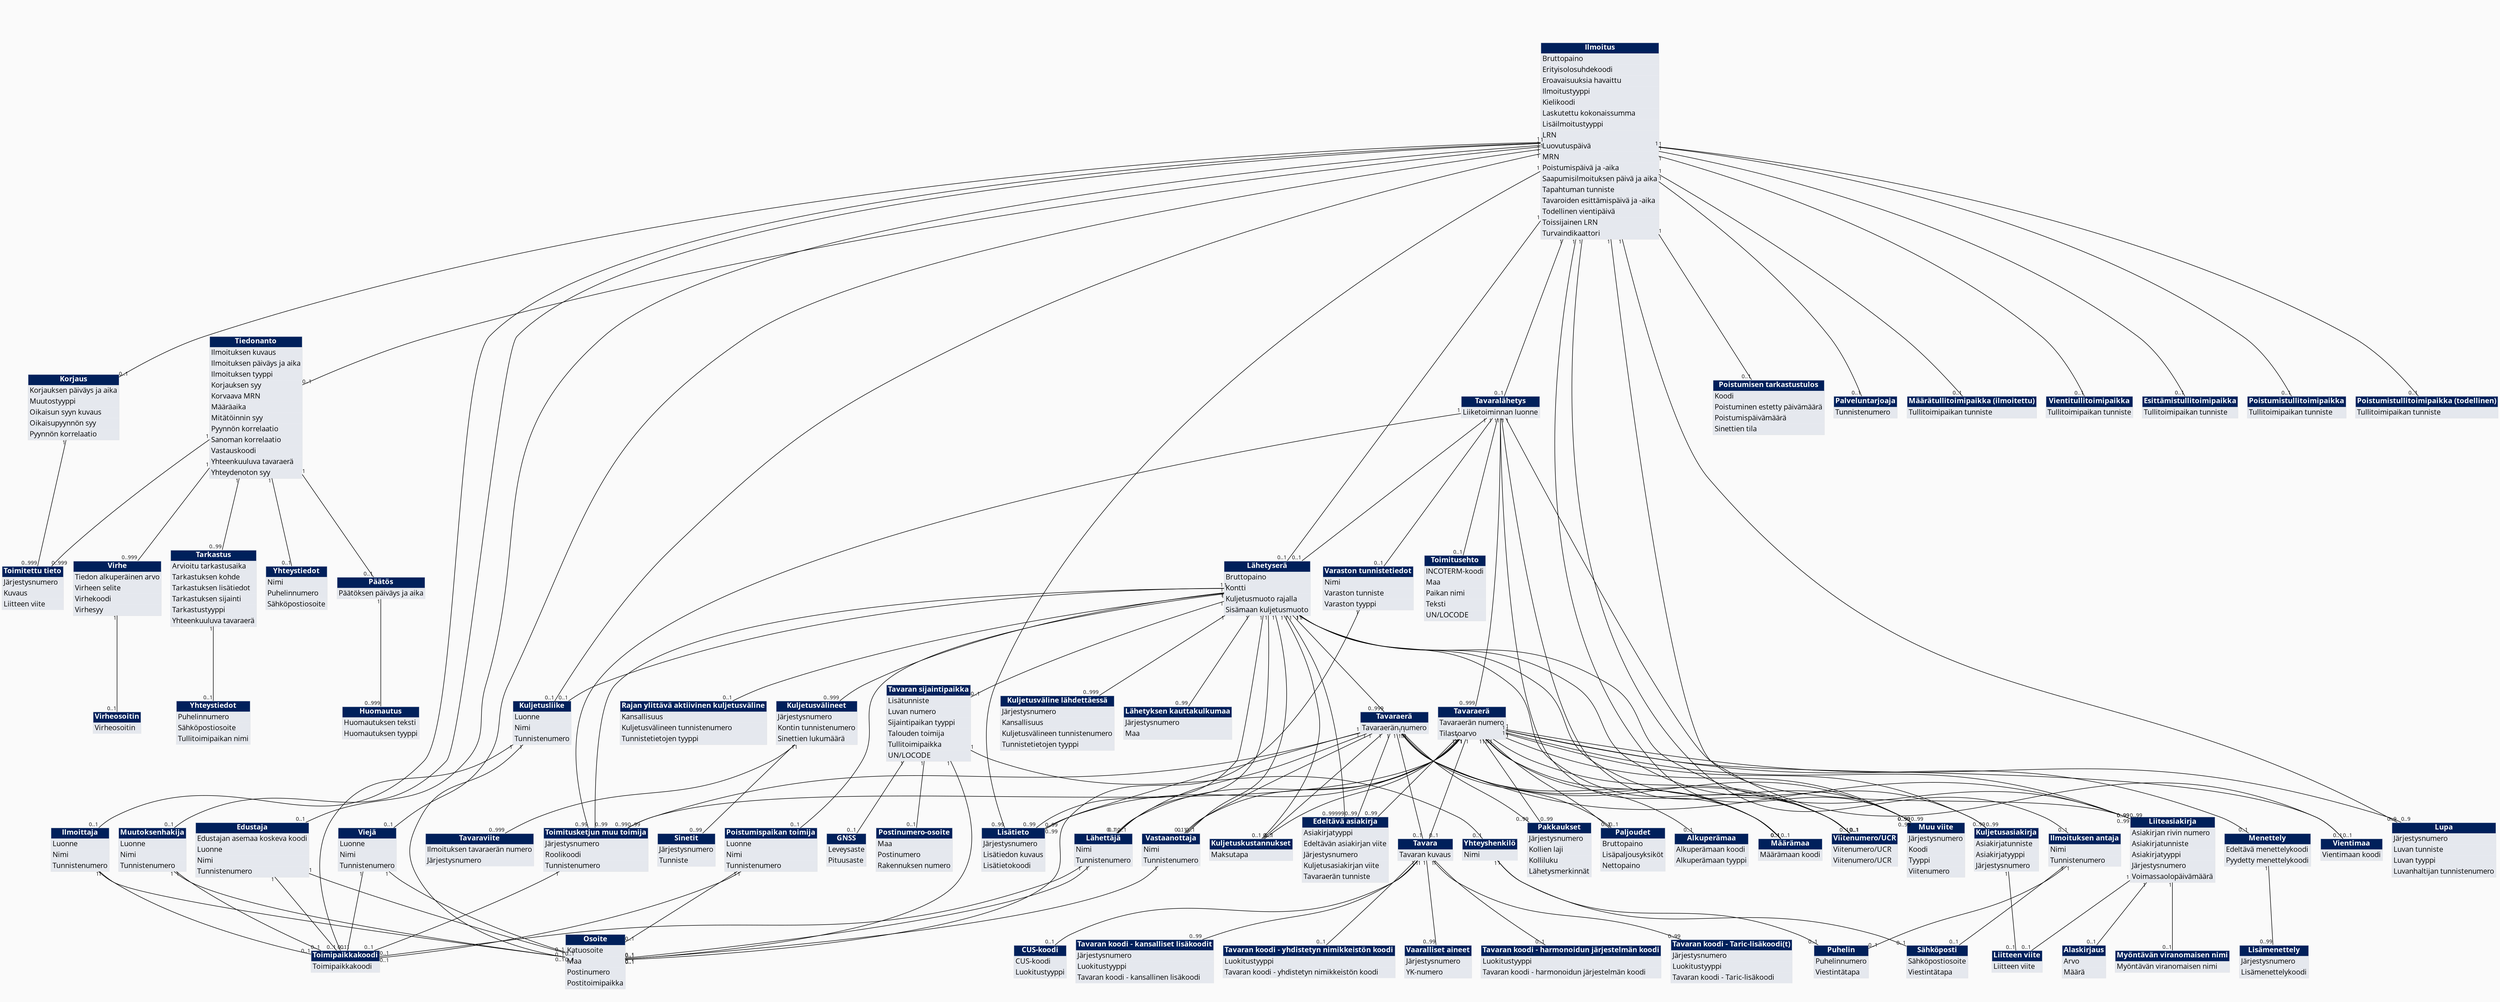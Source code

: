 Graph ClassDiagram {
bgcolor="#fafafa"
ratio="0.4"
node [shape=plain, fontname="Open Sans"]
edge [fontname="Open Sans" width="2"]
"FIg-001" -- "FIg-014" [headlabel="0..1" taillabel="1" fontsize=10]
"FIg-001" -- "FIg-026" [headlabel="0..1" taillabel="1" fontsize=10]
"FIg-001" -- "FIg-028" [headlabel="0..1" taillabel="1" fontsize=10]
"FIg-001" -- "FIg-031" [headlabel="0..1" taillabel="1" fontsize=10]
"FIg-001" -- "FIg-032" [headlabel="0..9" taillabel="1" fontsize=10]
"FIg-001" -- "FIg-033" [headlabel="0..1" taillabel="1" fontsize=10]
"FIg-001" -- "FIg-036" [headlabel="0..1" taillabel="1" fontsize=10]
"FIg-001" -- "FIg-038" [headlabel="0..1" taillabel="1" fontsize=10]
"FIg-001" -- "FIg-041" [headlabel="0..1" taillabel="1" fontsize=10]
"FIg-001" -- "FIg-048" [headlabel="0..1" taillabel="1" fontsize=10]
"FIg-001" -- "FIg-075" [headlabel="0..1" taillabel="1" fontsize=10]
"FIg-001" -- "FIg-079" [headlabel="0..1" taillabel="1" fontsize=10]
"FIg-001" -- "FIg-102" [headlabel="0..99" taillabel="1" fontsize=10]
"FIg-001" -- "FIg-106" [headlabel="0..1" taillabel="1" fontsize=10]
"FIg-001" -- "FIg-111" [headlabel="0..99" taillabel="1" fontsize=10]
"FIg-001" -- "FIg-115" [headlabel="0..1" taillabel="1" fontsize=10]
"FIg-001" -- "FIg-116" [headlabel="0..1" taillabel="1" fontsize=10]
"FIg-001" -- "FIg-119" [headlabel="0..1" taillabel="1" fontsize=10]
"FIg-001" -- "FIg-136" [headlabel="0..99" taillabel="1" fontsize=10]
"FIg-001" -- "FIg-138" [headlabel="0..1" taillabel="1" fontsize=10]
"FIg-001" -- "FIg-139" [headlabel="0..1" taillabel="1" fontsize=10]
"FIg-014" -- "FIg-012" [headlabel="0..999" taillabel="1" fontsize=10]
"FIg-015" -- "FIg-011" [headlabel="0..999" taillabel="1" fontsize=10]
"FIg-017" -- "FIg-023" [headlabel="0..1" taillabel="1" fontsize=10]
"FIg-019" -- "FIg-016" [headlabel="0..1" taillabel="1" fontsize=10]
"FIg-026" -- "FIg-029" [headlabel="0..1" taillabel="1" fontsize=10]
"FIg-026" -- "FIg-083" [headlabel="0..1" taillabel="1" fontsize=10]
"FIg-028" -- "FIg-009" [headlabel="0..1" taillabel="1" fontsize=10]
"FIg-028" -- "FIg-012" [headlabel="0..999" taillabel="1" fontsize=10]
"FIg-028" -- "FIg-015" [headlabel="0..1" taillabel="1" fontsize=10]
"FIg-028" -- "FIg-017" [headlabel="0..999" taillabel="1" fontsize=10]
"FIg-028" -- "FIg-019" [headlabel="0..99" taillabel="1" fontsize=10]
"FIg-031" -- "FIg-043" [headlabel="0..1" taillabel="1" fontsize=10]
"FIg-031" -- "FIg-105" [headlabel="0..1" taillabel="1" fontsize=10]
"FIg-033" -- "FIg-029" [headlabel="0..1" taillabel="1" fontsize=10]
"FIg-033" -- "FIg-083" [headlabel="0..1" taillabel="1" fontsize=10]
"FIg-036" -- "FIg-029" [headlabel="0..1" taillabel="1" fontsize=10]
"FIg-036" -- "FIg-083" [headlabel="0..1" taillabel="1" fontsize=10]
"FIg-038" -- "FIg-029" [headlabel="0..1" taillabel="1" fontsize=10]
"FIg-038" -- "FIg-083" [headlabel="0..1" taillabel="1" fontsize=10]
"FIg-044" -- "FIg-070" [headlabel="0..999" taillabel="1" fontsize=10]
"FIg-044" -- "FIg-112" [headlabel="0..99" taillabel="1" fontsize=10]
"FIg-045" -- "FIg-047" [headlabel="0..1" taillabel="1" fontsize=10]
"FIg-045" -- "FIg-051" [headlabel="0..99" taillabel="1" fontsize=10]
"FIg-045" -- "FIg-081" [headlabel="0..1" taillabel="1" fontsize=10]
"FIg-045" -- "FIg-086" [headlabel="0..99" taillabel="1" fontsize=10]
"FIg-045" -- "FIg-087" [headlabel="0..1" taillabel="1" fontsize=10]
"FIg-045" -- "FIg-088" [headlabel="0..99" taillabel="1" fontsize=10]
"FIg-048" -- "FIg-029" [headlabel="0..1" taillabel="1" fontsize=10]
"FIg-048" -- "FIg-083" [headlabel="0..1" taillabel="1" fontsize=10]
"FIg-055" -- "FIg-083" [headlabel="0..1" taillabel="1" fontsize=10]
"FIg-072" -- "FIg-043" [headlabel="0..1" taillabel="1" fontsize=10]
"FIg-072" -- "FIg-105" [headlabel="0..1" taillabel="1" fontsize=10]
"FIg-075" -- "FIg-044" [headlabel="0..999" taillabel="1" fontsize=10]
"FIg-075" -- "FIg-048" [headlabel="0..1" taillabel="1" fontsize=10]
"FIg-075" -- "FIg-049" [headlabel="0..999" taillabel="1" fontsize=10]
"FIg-075" -- "FIg-055" [headlabel="0..1" taillabel="1" fontsize=10]
"FIg-075" -- "FIg-068" [headlabel="0..99" taillabel="1" fontsize=10]
"FIg-075" -- "FIg-085" [headlabel="0..1" taillabel="1" fontsize=10]
"FIg-075" -- "FIg-090" [headlabel="0..999" taillabel="1" fontsize=10]
"FIg-075" -- "FIg-095" [headlabel="0..1" taillabel="1" fontsize=10]
"FIg-075" -- "FIg-102" [headlabel="0..99" taillabel="1" fontsize=10]
"FIg-075" -- "FIg-111" [headlabel="0..99" taillabel="1" fontsize=10]
"FIg-075" -- "FIg-122" [headlabel="0..99" taillabel="1" fontsize=10]
"FIg-075" -- "FIg-126" [headlabel="0..1" taillabel="1" fontsize=10]
"FIg-075" -- "FIg-127" [headlabel="0..1" taillabel="1" fontsize=10]
"FIg-075" -- "FIg-128" [headlabel="0..1" taillabel="1" fontsize=10]
"FIg-075" -- "FIg-129" [headlabel="0..1" taillabel="1" fontsize=10]
"FIg-075" -- "FIg-134" [headlabel="0..99" taillabel="1" fontsize=10]
"FIg-075" -- "FIg-135" [headlabel="0..99999" taillabel="1" fontsize=10]
"FIg-075" -- "FIg-136" [headlabel="0..99" taillabel="1" fontsize=10]
"FIg-078" -- "FIg-032" [headlabel="0..9" taillabel="1" fontsize=10]
"FIg-078" -- "FIg-045" [headlabel="0..1" taillabel="1" fontsize=10]
"FIg-078" -- "FIg-046" [headlabel="0..1" taillabel="1" fontsize=10]
"FIg-078" -- "FIg-052" [headlabel="0..99" taillabel="1" fontsize=10]
"FIg-078" -- "FIg-055" [headlabel="0..1" taillabel="1" fontsize=10]
"FIg-078" -- "FIg-089" [headlabel="0..1" taillabel="1" fontsize=10]
"FIg-078" -- "FIg-092" [headlabel="0..1" taillabel="1" fontsize=10]
"FIg-078" -- "FIg-095" [headlabel="0..1" taillabel="1" fontsize=10]
"FIg-078" -- "FIg-100" [headlabel="0..1" taillabel="1" fontsize=10]
"FIg-078" -- "FIg-102" [headlabel="0..99" taillabel="1" fontsize=10]
"FIg-078" -- "FIg-111" [headlabel="0..99" taillabel="1" fontsize=10]
"FIg-078" -- "FIg-113" [headlabel="0..1" taillabel="1" fontsize=10]
"FIg-078" -- "FIg-122" [headlabel="0..99" taillabel="1" fontsize=10]
"FIg-078" -- "FIg-126" [headlabel="0..1" taillabel="1" fontsize=10]
"FIg-078" -- "FIg-129" [headlabel="0..1" taillabel="1" fontsize=10]
"FIg-078" -- "FIg-134" [headlabel="0..99" taillabel="1" fontsize=10]
"FIg-078" -- "FIg-135" [headlabel="0..99" taillabel="1" fontsize=10]
"FIg-078" -- "FIg-136" [headlabel="0..99" taillabel="1" fontsize=10]
"FIg-090" -- "FIg-045" [headlabel="0..1" taillabel="1" fontsize=10]
"FIg-090" -- "FIg-052" [headlabel="0..99" taillabel="1" fontsize=10]
"FIg-090" -- "FIg-055" [headlabel="0..1" taillabel="1" fontsize=10]
"FIg-090" -- "FIg-089" [headlabel="0..1" taillabel="1" fontsize=10]
"FIg-090" -- "FIg-092" [headlabel="0..1" taillabel="1" fontsize=10]
"FIg-090" -- "FIg-095" [headlabel="0..1" taillabel="1" fontsize=10]
"FIg-090" -- "FIg-102" [headlabel="0..99" taillabel="1" fontsize=10]
"FIg-090" -- "FIg-111" [headlabel="0..99" taillabel="1" fontsize=10]
"FIg-090" -- "FIg-126" [headlabel="0..1" taillabel="1" fontsize=10]
"FIg-090" -- "FIg-129" [headlabel="0..1" taillabel="1" fontsize=10]
"FIg-090" -- "FIg-134" [headlabel="0..99" taillabel="1" fontsize=10]
"FIg-090" -- "FIg-135" [headlabel="0..99" taillabel="1" fontsize=10]
"FIg-090" -- "FIg-136" [headlabel="0..99" taillabel="1" fontsize=10]
"FIg-113" -- "FIg-097" [headlabel="0..99" taillabel="1" fontsize=10]
"FIg-119" -- "FIg-046" [headlabel="0..1" taillabel="1" fontsize=10]
"FIg-119" -- "FIg-075" [headlabel="0..1" taillabel="1" fontsize=10]
"FIg-119" -- "FIg-077" [headlabel="0..1" taillabel="1" fontsize=10]
"FIg-119" -- "FIg-078" [headlabel="0..999" taillabel="1" fontsize=10]
"FIg-119" -- "FIg-092" [headlabel="0..1" taillabel="1" fontsize=10]
"FIg-119" -- "FIg-126" [headlabel="0..1" taillabel="1" fontsize=10]
"FIg-119" -- "FIg-132" [headlabel="0..1" taillabel="1" fontsize=10]
"FIg-119" -- "FIg-134" [headlabel="0..99" taillabel="1" fontsize=10]
"FIg-122" -- "FIg-042" [headlabel="0..1" taillabel="1" fontsize=10]
"FIg-127" -- "FIg-069" [headlabel="0..1" taillabel="1" fontsize=10]
"FIg-127" -- "FIg-072" [headlabel="0..1" taillabel="1" fontsize=10]
"FIg-127" -- "FIg-083" [headlabel="0..1" taillabel="1" fontsize=10]
"FIg-127" -- "FIg-131" [headlabel="0..1" taillabel="1" fontsize=10]
"FIg-128" -- "FIg-029" [headlabel="0..1" taillabel="1" fontsize=10]
"FIg-128" -- "FIg-083" [headlabel="0..1" taillabel="1" fontsize=10]
"FIg-129" -- "FIg-029" [headlabel="0..1" taillabel="1" fontsize=10]
"FIg-129" -- "FIg-083" [headlabel="0..1" taillabel="1" fontsize=10]
"FIg-132" -- "FIg-083" [headlabel="0..1" taillabel="1" fontsize=10]
"FIg-134" -- "FIg-029" [headlabel="0..1" taillabel="1" fontsize=10]
"FIg-136" -- "FIg-042" [headlabel="0..1" taillabel="1" fontsize=10]
"FIg-136" -- "FIg-108" [headlabel="0..1" taillabel="1" fontsize=10]
"FIg-136" -- "FIg-137" [headlabel="0..1" taillabel="1" fontsize=10]
"FIg-001" [label=<<table border="0" cellspacing="0" cellborder="1" color="#E3E5E9"><tr><td bgcolor="#00205B"><font color="white"><b>Ilmoitus</b></font></td></tr><tr><td bgcolor="#e5e8ee" align="left" sides="LR">Bruttopaino</td></tr><tr><td bgcolor="#e5e8ee" align="left" sides="LR">Erityisolosuhdekoodi</td></tr><tr><td bgcolor="#e5e8ee" align="left" sides="LR">Eroavaisuuksia havaittu</td></tr><tr><td bgcolor="#e5e8ee" align="left" sides="LR">Ilmoitustyyppi</td></tr><tr><td bgcolor="#e5e8ee" align="left" sides="LR">Kielikoodi</td></tr><tr><td bgcolor="#e5e8ee" align="left" sides="LR">Laskutettu kokonaissumma</td></tr><tr><td bgcolor="#e5e8ee" align="left" sides="LR">Lisäilmoitustyyppi</td></tr><tr><td bgcolor="#e5e8ee" align="left" sides="LR">LRN</td></tr><tr><td bgcolor="#e5e8ee" align="left" sides="LR">Luovutuspäivä</td></tr><tr><td bgcolor="#e5e8ee" align="left" sides="LR">MRN</td></tr><tr><td bgcolor="#e5e8ee" align="left" sides="LR">Poistumispäivä ja -aika</td></tr><tr><td bgcolor="#e5e8ee" align="left" sides="LR">Saapumisilmoituksen päivä ja aika</td></tr><tr><td bgcolor="#e5e8ee" align="left" sides="LR">Tapahtuman tunniste</td></tr><tr><td bgcolor="#e5e8ee" align="left" sides="LR">Tavaroiden esittämispäivä ja -aika</td></tr><tr><td bgcolor="#e5e8ee" align="left" sides="LR">Todellinen vientipäivä</td></tr><tr><td bgcolor="#e5e8ee" align="left" sides="LR">Toissijainen LRN</td></tr><tr><td bgcolor="#e5e8ee" align="left" sides="LRB">Turvaindikaattori</td></tr></table>>]
"FIg-009" [label=<<table border="0" cellspacing="0" cellborder="1" color="#E3E5E9"><tr><td bgcolor="#00205B"><font color="white"><b>Yhteystiedot</b></font></td></tr><tr><td bgcolor="#e5e8ee" align="left" sides="LR">Nimi</td></tr><tr><td bgcolor="#e5e8ee" align="left" sides="LR">Puhelinnumero</td></tr><tr><td bgcolor="#e5e8ee" align="left" sides="LR">Sähköpostiosoite</td></tr></table>>]
"FIg-011" [label=<<table border="0" cellspacing="0" cellborder="1" color="#E3E5E9"><tr><td bgcolor="#00205B"><font color="white"><b>Huomautus</b></font></td></tr><tr><td bgcolor="#e5e8ee" align="left" sides="LR">Huomautuksen teksti</td></tr><tr><td bgcolor="#e5e8ee" align="left" sides="LR">Huomautuksen tyyppi</td></tr></table>>]
"FIg-012" [label=<<table border="0" cellspacing="0" cellborder="1" color="#E3E5E9"><tr><td bgcolor="#00205B"><font color="white"><b>Toimitettu tieto</b></font></td></tr><tr><td bgcolor="#e5e8ee" align="left" sides="LR">Järjestysnumero</td></tr><tr><td bgcolor="#e5e8ee" align="left" sides="LR">Kuvaus</td></tr><tr><td bgcolor="#e5e8ee" align="left" sides="LR">Liitteen viite</td></tr></table>>]
"FIg-014" [label=<<table border="0" cellspacing="0" cellborder="1" color="#E3E5E9"><tr><td bgcolor="#00205B"><font color="white"><b>Korjaus</b></font></td></tr><tr><td bgcolor="#e5e8ee" align="left" sides="LR">Korjauksen päiväys ja aika</td></tr><tr><td bgcolor="#e5e8ee" align="left" sides="LR">Muutostyyppi</td></tr><tr><td bgcolor="#e5e8ee" align="left" sides="LR">Oikaisun syyn kuvaus</td></tr><tr><td bgcolor="#e5e8ee" align="left" sides="LR">Oikaisupyynnön syy</td></tr><tr><td bgcolor="#e5e8ee" align="left" sides="LRB">Pyynnön korrelaatio</td></tr></table>>]
"FIg-015" [label=<<table border="0" cellspacing="0" cellborder="1" color="#E3E5E9"><tr><td bgcolor="#00205B"><font color="white"><b>Päätös</b></font></td></tr><tr><td bgcolor="#e5e8ee" align="left" sides="LR">Päätöksen päiväys ja aika</td></tr></table>>]
"FIg-016" [label=<<table border="0" cellspacing="0" cellborder="1" color="#E3E5E9"><tr><td bgcolor="#00205B"><font color="white"><b>Yhteystiedot</b></font></td></tr><tr><td bgcolor="#e5e8ee" align="left" sides="LR">Puhelinnumero</td></tr><tr><td bgcolor="#e5e8ee" align="left" sides="LR">Sähköpostiosoite</td></tr><tr><td bgcolor="#e5e8ee" align="left" sides="LR">Tullitoimipaikan nimi</td></tr></table>>]
"FIg-017" [label=<<table border="0" cellspacing="0" cellborder="1" color="#E3E5E9"><tr><td bgcolor="#00205B"><font color="white"><b>Virhe</b></font></td></tr><tr><td bgcolor="#e5e8ee" align="left" sides="LR">Tiedon alkuperäinen arvo</td></tr><tr><td bgcolor="#e5e8ee" align="left" sides="LR">Virheen selite</td></tr><tr><td bgcolor="#e5e8ee" align="left" sides="LR">Virhekoodi</td></tr><tr><td bgcolor="#e5e8ee" align="left" sides="LRB">Virhesyy</td></tr></table>>]
"FIg-019" [label=<<table border="0" cellspacing="0" cellborder="1" color="#E3E5E9"><tr><td bgcolor="#00205B"><font color="white"><b>Tarkastus</b></font></td></tr><tr><td bgcolor="#e5e8ee" align="left" sides="LR">Arvioitu tarkastusaika</td></tr><tr><td bgcolor="#e5e8ee" align="left" sides="LR">Tarkastuksen kohde</td></tr><tr><td bgcolor="#e5e8ee" align="left" sides="LR">Tarkastuksen lisätiedot</td></tr><tr><td bgcolor="#e5e8ee" align="left" sides="LR">Tarkastuksen sijainti</td></tr><tr><td bgcolor="#e5e8ee" align="left" sides="LR">Tarkastustyyppi</td></tr><tr><td bgcolor="#e5e8ee" align="left" sides="LRB">Yhteenkuuluva tavaraerä</td></tr></table>>]
"FIg-023" [label=<<table border="0" cellspacing="0" cellborder="1" color="#E3E5E9"><tr><td bgcolor="#00205B"><font color="white"><b>Virheosoitin</b></font></td></tr><tr><td bgcolor="#e5e8ee" align="left" sides="LR">Virheosoitin</td></tr></table>>]
"FIg-026" [label=<<table border="0" cellspacing="0" cellborder="1" color="#E3E5E9"><tr><td bgcolor="#00205B"><font color="white"><b>Edustaja</b></font></td></tr><tr><td bgcolor="#e5e8ee" align="left" sides="LR">Edustajan asemaa koskeva koodi</td></tr><tr><td bgcolor="#e5e8ee" align="left" sides="LR">Luonne</td></tr><tr><td bgcolor="#e5e8ee" align="left" sides="LR">Nimi</td></tr><tr><td bgcolor="#e5e8ee" align="left" sides="LRB">Tunnistenumero</td></tr></table>>]
"FIg-028" [label=<<table border="0" cellspacing="0" cellborder="1" color="#E3E5E9"><tr><td bgcolor="#00205B"><font color="white"><b>Tiedonanto</b></font></td></tr><tr><td bgcolor="#e5e8ee" align="left" sides="LR">Ilmoituksen kuvaus</td></tr><tr><td bgcolor="#e5e8ee" align="left" sides="LR">Ilmoituksen päiväys ja aika</td></tr><tr><td bgcolor="#e5e8ee" align="left" sides="LR">Ilmoituksen tyyppi</td></tr><tr><td bgcolor="#e5e8ee" align="left" sides="LR">Korjauksen syy</td></tr><tr><td bgcolor="#e5e8ee" align="left" sides="LR">Korvaava MRN</td></tr><tr><td bgcolor="#e5e8ee" align="left" sides="LR">Määräaika</td></tr><tr><td bgcolor="#e5e8ee" align="left" sides="LR">Mitätöinnin syy</td></tr><tr><td bgcolor="#e5e8ee" align="left" sides="LR">Pyynnön korrelaatio</td></tr><tr><td bgcolor="#e5e8ee" align="left" sides="LR">Sanoman korrelaatio</td></tr><tr><td bgcolor="#e5e8ee" align="left" sides="LR">Vastauskoodi</td></tr><tr><td bgcolor="#e5e8ee" align="left" sides="LR">Yhteenkuuluva tavaraerä</td></tr><tr><td bgcolor="#e5e8ee" align="left" sides="LRB">Yhteydenoton syy</td></tr></table>>]
"FIg-029" [label=<<table border="0" cellspacing="0" cellborder="1" color="#E3E5E9"><tr><td bgcolor="#00205B"><font color="white"><b>Toimipaikkakoodi</b></font></td></tr><tr><td bgcolor="#e5e8ee" align="left" sides="LRB">Toimipaikkakoodi</td></tr></table>>]
"FIg-031" [label=<<table border="0" cellspacing="0" cellborder="1" color="#E3E5E9"><tr><td bgcolor="#00205B"><font color="white"><b>Ilmoituksen antaja</b></font></td></tr><tr><td bgcolor="#e5e8ee" align="left" sides="LR">Nimi</td></tr><tr><td bgcolor="#e5e8ee" align="left" sides="LRB">Tunnistenumero</td></tr></table>>]
"FIg-032" [label=<<table border="0" cellspacing="0" cellborder="1" color="#E3E5E9"><tr><td bgcolor="#00205B"><font color="white"><b>Lupa</b></font></td></tr><tr><td bgcolor="#e5e8ee" align="left" sides="LR">Järjestysnumero</td></tr><tr><td bgcolor="#e5e8ee" align="left" sides="LR">Luvan tunniste</td></tr><tr><td bgcolor="#e5e8ee" align="left" sides="LR">Luvan tyyppi</td></tr><tr><td bgcolor="#e5e8ee" align="left" sides="LRB">Luvanhaltijan tunnistenumero</td></tr></table>>]
"FIg-033" [label=<<table border="0" cellspacing="0" cellborder="1" color="#E3E5E9"><tr><td bgcolor="#00205B"><font color="white"><b>Viejä</b></font></td></tr><tr><td bgcolor="#e5e8ee" align="left" sides="LR">Luonne</td></tr><tr><td bgcolor="#e5e8ee" align="left" sides="LR">Nimi</td></tr><tr><td bgcolor="#e5e8ee" align="left" sides="LR">Tunnistenumero</td></tr></table>>]
"FIg-036" [label=<<table border="0" cellspacing="0" cellborder="1" color="#E3E5E9"><tr><td bgcolor="#00205B"><font color="white"><b>Ilmoittaja</b></font></td></tr><tr><td bgcolor="#e5e8ee" align="left" sides="LR">Luonne</td></tr><tr><td bgcolor="#e5e8ee" align="left" sides="LR">Nimi</td></tr><tr><td bgcolor="#e5e8ee" align="left" sides="LRB">Tunnistenumero</td></tr></table>>]
"FIg-038" [label=<<table border="0" cellspacing="0" cellborder="1" color="#E3E5E9"><tr><td bgcolor="#00205B"><font color="white"><b>Muutoksenhakija</b></font></td></tr><tr><td bgcolor="#e5e8ee" align="left" sides="LR">Luonne</td></tr><tr><td bgcolor="#e5e8ee" align="left" sides="LR">Nimi</td></tr><tr><td bgcolor="#e5e8ee" align="left" sides="LRB">Tunnistenumero</td></tr></table>>]
"FIg-041" [label=<<table border="0" cellspacing="0" cellborder="1" color="#E3E5E9"><tr><td bgcolor="#00205B"><font color="white"><b>Poistumisen tarkastustulos</b></font></td></tr><tr><td bgcolor="#e5e8ee" align="left" sides="LR">Koodi</td></tr><tr><td bgcolor="#e5e8ee" align="left" sides="LR">Poistuminen estetty päivämäärä</td></tr><tr><td bgcolor="#e5e8ee" align="left" sides="LR">Poistumispäivämäärä</td></tr><tr><td bgcolor="#e5e8ee" align="left" sides="LRB">Sinettien tila</td></tr></table>>]
"FIg-042" [label=<<table border="0" cellspacing="0" cellborder="1" color="#E3E5E9"><tr><td bgcolor="#00205B"><font color="white"><b>Liitteen viite</b></font></td></tr><tr><td bgcolor="#e5e8ee" align="left" sides="LRB">Liitteen viite</td></tr></table>>]
"FIg-043" [label=<<table border="0" cellspacing="0" cellborder="1" color="#E3E5E9"><tr><td bgcolor="#00205B"><font color="white"><b>Puhelin</b></font></td></tr><tr><td bgcolor="#e5e8ee" align="left" sides="LR">Puhelinnumero</td></tr><tr><td bgcolor="#e5e8ee" align="left" sides="LRB">Viestintätapa</td></tr></table>>]
"FIg-044" [label=<<table border="0" cellspacing="0" cellborder="1" color="#E3E5E9"><tr><td bgcolor="#00205B"><font color="white"><b>Kuljetusvälineet</b></font></td></tr><tr><td bgcolor="#e5e8ee" align="left" sides="LR">Järjestysnumero</td></tr><tr><td bgcolor="#e5e8ee" align="left" sides="LR">Kontin tunnistenumero</td></tr><tr><td bgcolor="#e5e8ee" align="left" sides="LRB">Sinettien lukumäärä</td></tr></table>>]
"FIg-045" [label=<<table border="0" cellspacing="0" cellborder="1" color="#E3E5E9"><tr><td bgcolor="#00205B"><font color="white"><b>Tavara</b></font></td></tr><tr><td bgcolor="#e5e8ee" align="left" sides="LRB">Tavaran kuvaus</td></tr></table>>]
"FIg-046" [label=<<table border="0" cellspacing="0" cellborder="1" color="#E3E5E9"><tr><td bgcolor="#00205B"><font color="white"><b>Vientimaa</b></font></td></tr><tr><td bgcolor="#e5e8ee" align="left" sides="LRB">Vientimaan koodi</td></tr></table>>]
"FIg-047" [label=<<table border="0" cellspacing="0" cellborder="1" color="#E3E5E9"><tr><td bgcolor="#00205B"><font color="white"><b>Tavaran koodi - yhdistetyn nimikkeistön koodi</b></font></td></tr><tr><td bgcolor="#e5e8ee" align="left" sides="LR">Luokitustyyppi</td></tr><tr><td bgcolor="#e5e8ee" align="left" sides="LR">Tavaran koodi - yhdistetyn nimikkeistön koodi</td></tr></table>>]
"FIg-048" [label=<<table border="0" cellspacing="0" cellborder="1" color="#E3E5E9"><tr><td bgcolor="#00205B"><font color="white"><b>Kuljetusliike</b></font></td></tr><tr><td bgcolor="#e5e8ee" align="left" sides="LR">Luonne</td></tr><tr><td bgcolor="#e5e8ee" align="left" sides="LR">Nimi</td></tr><tr><td bgcolor="#e5e8ee" align="left" sides="LRB">Tunnistenumero</td></tr></table>>]
"FIg-049" [label=<<table border="0" cellspacing="0" cellborder="1" color="#E3E5E9"><tr><td bgcolor="#00205B"><font color="white"><b>Kuljetusväline lähdettäessä</b></font></td></tr><tr><td bgcolor="#e5e8ee" align="left" sides="LR">Järjestysnumero</td></tr><tr><td bgcolor="#e5e8ee" align="left" sides="LR">Kansallisuus</td></tr><tr><td bgcolor="#e5e8ee" align="left" sides="LR">Kuljetusvälineen tunnistenumero</td></tr><tr><td bgcolor="#e5e8ee" align="left" sides="LRB">Tunnistetietojen tyyppi</td></tr></table>>]
"FIg-051" [label=<<table border="0" cellspacing="0" cellborder="1" color="#E3E5E9"><tr><td bgcolor="#00205B"><font color="white"><b>Vaaralliset aineet</b></font></td></tr><tr><td bgcolor="#e5e8ee" align="left" sides="LR">Järjestysnumero</td></tr><tr><td bgcolor="#e5e8ee" align="left" sides="LRB">YK-numero</td></tr></table>>]
"FIg-052" [label=<<table border="0" cellspacing="0" cellborder="1" color="#E3E5E9"><tr><td bgcolor="#00205B"><font color="white"><b>Pakkaukset</b></font></td></tr><tr><td bgcolor="#e5e8ee" align="left" sides="LR">Järjestysnumero</td></tr><tr><td bgcolor="#e5e8ee" align="left" sides="LR">Kollien laji</td></tr><tr><td bgcolor="#e5e8ee" align="left" sides="LR">Kolliluku</td></tr><tr><td bgcolor="#e5e8ee" align="left" sides="LR">Lähetysmerkinnät</td></tr></table>>]
"FIg-055" [label=<<table border="0" cellspacing="0" cellborder="1" color="#E3E5E9"><tr><td bgcolor="#00205B"><font color="white"><b>Vastaanottaja</b></font></td></tr><tr><td bgcolor="#e5e8ee" align="left" sides="LR">Nimi</td></tr><tr><td bgcolor="#e5e8ee" align="left" sides="LR">Tunnistenumero</td></tr></table>>]
"FIg-068" [label=<<table border="0" cellspacing="0" cellborder="1" color="#E3E5E9"><tr><td bgcolor="#00205B"><font color="white"><b>Lähetyksen kauttakulkumaa</b></font></td></tr><tr><td bgcolor="#e5e8ee" align="left" sides="LR">Järjestysnumero</td></tr><tr><td bgcolor="#e5e8ee" align="left" sides="LRB">Maa</td></tr></table>>]
"FIg-069" [label=<<table border="0" cellspacing="0" cellborder="1" color="#E3E5E9"><tr><td bgcolor="#00205B"><font color="white"><b>GNSS</b></font></td></tr><tr><td bgcolor="#e5e8ee" align="left" sides="LR">Leveysaste</td></tr><tr><td bgcolor="#e5e8ee" align="left" sides="LRB">Pituusaste</td></tr></table>>]
"FIg-070" [label=<<table border="0" cellspacing="0" cellborder="1" color="#E3E5E9"><tr><td bgcolor="#00205B"><font color="white"><b>Tavaraviite</b></font></td></tr><tr><td bgcolor="#e5e8ee" align="left" sides="LR">Ilmoituksen tavaraerän numero</td></tr><tr><td bgcolor="#e5e8ee" align="left" sides="LR">Järjestysnumero</td></tr></table>>]
"FIg-072" [label=<<table border="0" cellspacing="0" cellborder="1" color="#E3E5E9"><tr><td bgcolor="#00205B"><font color="white"><b>Yhteyshenkilö</b></font></td></tr><tr><td bgcolor="#e5e8ee" align="left" sides="LR">Nimi</td></tr></table>>]
"FIg-075" [label=<<table border="0" cellspacing="0" cellborder="1" color="#E3E5E9"><tr><td bgcolor="#00205B"><font color="white"><b>Lähetyserä</b></font></td></tr><tr><td bgcolor="#e5e8ee" align="left" sides="LR">Bruttopaino</td></tr><tr><td bgcolor="#e5e8ee" align="left" sides="LR">Kontti</td></tr><tr><td bgcolor="#e5e8ee" align="left" sides="LR">Kuljetusmuoto rajalla</td></tr><tr><td bgcolor="#e5e8ee" align="left" sides="LRB">Sisämaan kuljetusmuoto</td></tr></table>>]
"FIg-077" [label=<<table border="0" cellspacing="0" cellborder="1" color="#E3E5E9"><tr><td bgcolor="#00205B"><font color="white"><b>Toimitusehto</b></font></td></tr><tr><td bgcolor="#e5e8ee" align="left" sides="LR">INCOTERM-koodi</td></tr><tr><td bgcolor="#e5e8ee" align="left" sides="LR">Maa</td></tr><tr><td bgcolor="#e5e8ee" align="left" sides="LR">Paikan nimi</td></tr><tr><td bgcolor="#e5e8ee" align="left" sides="LR">Teksti</td></tr><tr><td bgcolor="#e5e8ee" align="left" sides="LRB">UN/LOCODE</td></tr></table>>]
"FIg-078" [label=<<table border="0" cellspacing="0" cellborder="1" color="#E3E5E9"><tr><td bgcolor="#00205B"><font color="white"><b>Tavaraerä</b></font></td></tr><tr><td bgcolor="#e5e8ee" align="left" sides="LR">Tavaraerän numero</td></tr><tr><td bgcolor="#e5e8ee" align="left" sides="LRB">Tilastoarvo</td></tr></table>>]
"FIg-079" [label=<<table border="0" cellspacing="0" cellborder="1" color="#E3E5E9"><tr><td bgcolor="#00205B"><font color="white"><b>Palveluntarjoaja</b></font></td></tr><tr><td bgcolor="#e5e8ee" align="left" sides="LRB">Tunnistenumero</td></tr></table>>]
"FIg-081" [label=<<table border="0" cellspacing="0" cellborder="1" color="#E3E5E9"><tr><td bgcolor="#00205B"><font color="white"><b>Tavaran koodi - harmonoidun järjestelmän koodi</b></font></td></tr><tr><td bgcolor="#e5e8ee" align="left" sides="LR">Luokitustyyppi</td></tr><tr><td bgcolor="#e5e8ee" align="left" sides="LRB">Tavaran koodi - harmonoidun järjestelmän koodi</td></tr></table>>]
"FIg-083" [label=<<table border="0" cellspacing="0" cellborder="1" color="#E3E5E9"><tr><td bgcolor="#00205B"><font color="white"><b>Osoite</b></font></td></tr><tr><td bgcolor="#e5e8ee" align="left" sides="LR">Katuosoite</td></tr><tr><td bgcolor="#e5e8ee" align="left" sides="LR">Maa</td></tr><tr><td bgcolor="#e5e8ee" align="left" sides="LR">Postinumero</td></tr><tr><td bgcolor="#e5e8ee" align="left" sides="LRB">Postitoimipaikka</td></tr></table>>]
"FIg-085" [label=<<table border="0" cellspacing="0" cellborder="1" color="#E3E5E9"><tr><td bgcolor="#00205B"><font color="white"><b>Rajan ylittävä aktiivinen kuljetusväline</b></font></td></tr><tr><td bgcolor="#e5e8ee" align="left" sides="LR">Kansallisuus</td></tr><tr><td bgcolor="#e5e8ee" align="left" sides="LR">Kuljetusvälineen tunnistenumero</td></tr><tr><td bgcolor="#e5e8ee" align="left" sides="LRB">Tunnistetietojen tyyppi</td></tr></table>>]
"FIg-086" [label=<<table border="0" cellspacing="0" cellborder="1" color="#E3E5E9"><tr><td bgcolor="#00205B"><font color="white"><b>Tavaran koodi - Taric-lisäkoodi(t)</b></font></td></tr><tr><td bgcolor="#e5e8ee" align="left" sides="LR">Järjestysnumero</td></tr><tr><td bgcolor="#e5e8ee" align="left" sides="LR">Luokitustyyppi</td></tr><tr><td bgcolor="#e5e8ee" align="left" sides="LR">Tavaran koodi - Taric-lisäkoodi</td></tr></table>>]
"FIg-087" [label=<<table border="0" cellspacing="0" cellborder="1" color="#E3E5E9"><tr><td bgcolor="#00205B"><font color="white"><b>CUS-koodi</b></font></td></tr><tr><td bgcolor="#e5e8ee" align="left" sides="LR">CUS-koodi</td></tr><tr><td bgcolor="#e5e8ee" align="left" sides="LRB">Luokitustyyppi</td></tr></table>>]
"FIg-088" [label=<<table border="0" cellspacing="0" cellborder="1" color="#E3E5E9"><tr><td bgcolor="#00205B"><font color="white"><b>Tavaran koodi - kansalliset lisäkoodit</b></font></td></tr><tr><td bgcolor="#e5e8ee" align="left" sides="LR">Järjestysnumero</td></tr><tr><td bgcolor="#e5e8ee" align="left" sides="LR">Luokitustyyppi</td></tr><tr><td bgcolor="#e5e8ee" align="left" sides="LR">Tavaran koodi - kansallinen lisäkoodi</td></tr></table>>]
"FIg-089" [label=<<table border="0" cellspacing="0" cellborder="1" color="#E3E5E9"><tr><td bgcolor="#00205B"><font color="white"><b>Paljoudet</b></font></td></tr><tr><td bgcolor="#e5e8ee" align="left" sides="LR">Bruttopaino</td></tr><tr><td bgcolor="#e5e8ee" align="left" sides="LR">Lisäpaljousyksiköt</td></tr><tr><td bgcolor="#e5e8ee" align="left" sides="LR">Nettopaino</td></tr></table>>]
"FIg-090" [label=<<table border="0" cellspacing="0" cellborder="1" color="#E3E5E9"><tr><td bgcolor="#00205B"><font color="white"><b>Tavaraerä</b></font></td></tr><tr><td bgcolor="#e5e8ee" align="left" sides="LRB">Tavaraerän numero</td></tr></table>>]
"FIg-092" [label=<<table border="0" cellspacing="0" cellborder="1" color="#E3E5E9"><tr><td bgcolor="#00205B"><font color="white"><b>Määrämaa</b></font></td></tr><tr><td bgcolor="#e5e8ee" align="left" sides="LRB">Määrämaan koodi</td></tr></table>>]
"FIg-095" [label=<<table border="0" cellspacing="0" cellborder="1" color="#E3E5E9"><tr><td bgcolor="#00205B"><font color="white"><b>Kuljetuskustannukset</b></font></td></tr><tr><td bgcolor="#e5e8ee" align="left" sides="LRB">Maksutapa</td></tr></table>>]
"FIg-097" [label=<<table border="0" cellspacing="0" cellborder="1" color="#E3E5E9"><tr><td bgcolor="#00205B"><font color="white"><b>Lisämenettely</b></font></td></tr><tr><td bgcolor="#e5e8ee" align="left" sides="LR">Järjestysnumero</td></tr><tr><td bgcolor="#e5e8ee" align="left" sides="LRB">Lisämenettelykoodi</td></tr></table>>]
"FIg-100" [label=<<table border="0" cellspacing="0" cellborder="1" color="#E3E5E9"><tr><td bgcolor="#00205B"><font color="white"><b>Alkuperämaa</b></font></td></tr><tr><td bgcolor="#e5e8ee" align="left" sides="LR">Alkuperämaan koodi</td></tr><tr><td bgcolor="#e5e8ee" align="left" sides="LRB">Alkuperämaan tyyppi</td></tr></table>>]
"FIg-102" [label=<<table border="0" cellspacing="0" cellborder="1" color="#E3E5E9"><tr><td bgcolor="#00205B"><font color="white"><b>Lisätieto</b></font></td></tr><tr><td bgcolor="#e5e8ee" align="left" sides="LR">Järjestysnumero</td></tr><tr><td bgcolor="#e5e8ee" align="left" sides="LR">Lisätiedon kuvaus</td></tr><tr><td bgcolor="#e5e8ee" align="left" sides="LRB">Lisätietokoodi</td></tr></table>>]
"FIg-105" [label=<<table border="0" cellspacing="0" cellborder="1" color="#E3E5E9"><tr><td bgcolor="#00205B"><font color="white"><b>Sähköposti</b></font></td></tr><tr><td bgcolor="#e5e8ee" align="left" sides="LR">Sähköpostiosoite</td></tr><tr><td bgcolor="#e5e8ee" align="left" sides="LRB">Viestintätapa</td></tr></table>>]
"FIg-106" [label=<<table border="0" cellspacing="0" cellborder="1" color="#E3E5E9"><tr><td bgcolor="#00205B"><font color="white"><b>Määrätullitoimipaikka (ilmoitettu)</b></font></td></tr><tr><td bgcolor="#e5e8ee" align="left" sides="LRB">Tullitoimipaikan tunniste</td></tr></table>>]
"FIg-108" [label=<<table border="0" cellspacing="0" cellborder="1" color="#E3E5E9"><tr><td bgcolor="#00205B"><font color="white"><b>Alaskirjaus</b></font></td></tr><tr><td bgcolor="#e5e8ee" align="left" sides="LR">Arvo</td></tr><tr><td bgcolor="#e5e8ee" align="left" sides="LRB">Määrä</td></tr></table>>]
"FIg-111" [label=<<table border="0" cellspacing="0" cellborder="1" color="#E3E5E9"><tr><td bgcolor="#00205B"><font color="white"><b>Muu viite</b></font></td></tr><tr><td bgcolor="#e5e8ee" align="left" sides="LR">Järjestysnumero</td></tr><tr><td bgcolor="#e5e8ee" align="left" sides="LR">Koodi</td></tr><tr><td bgcolor="#e5e8ee" align="left" sides="LR">Tyyppi</td></tr><tr><td bgcolor="#e5e8ee" align="left" sides="LRB">Viitenumero</td></tr></table>>]
"FIg-112" [label=<<table border="0" cellspacing="0" cellborder="1" color="#E3E5E9"><tr><td bgcolor="#00205B"><font color="white"><b>Sinetit</b></font></td></tr><tr><td bgcolor="#e5e8ee" align="left" sides="LR">Järjestysnumero</td></tr><tr><td bgcolor="#e5e8ee" align="left" sides="LRB">Tunniste</td></tr></table>>]
"FIg-113" [label=<<table border="0" cellspacing="0" cellborder="1" color="#E3E5E9"><tr><td bgcolor="#00205B"><font color="white"><b>Menettely</b></font></td></tr><tr><td bgcolor="#e5e8ee" align="left" sides="LR">Edeltävä menettelykoodi</td></tr><tr><td bgcolor="#e5e8ee" align="left" sides="LRB">Pyydetty menettelykoodi</td></tr></table>>]
"FIg-115" [label=<<table border="0" cellspacing="0" cellborder="1" color="#E3E5E9"><tr><td bgcolor="#00205B"><font color="white"><b>Vientitullitoimipaikka</b></font></td></tr><tr><td bgcolor="#e5e8ee" align="left" sides="LR">Tullitoimipaikan tunniste</td></tr></table>>]
"FIg-116" [label=<<table border="0" cellspacing="0" cellborder="1" color="#E3E5E9"><tr><td bgcolor="#00205B"><font color="white"><b>Esittämistullitoimipaikka</b></font></td></tr><tr><td bgcolor="#e5e8ee" align="left" sides="LRB">Tullitoimipaikan tunniste</td></tr></table>>]
"FIg-119" [label=<<table border="0" cellspacing="0" cellborder="1" color="#E3E5E9"><tr><td bgcolor="#00205B"><font color="white"><b>Tavaralähetys</b></font></td></tr><tr><td bgcolor="#e5e8ee" align="left" sides="LR">Liiketoiminnan luonne</td></tr></table>>]
"FIg-122" [label=<<table border="0" cellspacing="0" cellborder="1" color="#E3E5E9"><tr><td bgcolor="#00205B"><font color="white"><b>Kuljetusasiakirja</b></font></td></tr><tr><td bgcolor="#e5e8ee" align="left" sides="LR">Asiakirjatunniste</td></tr><tr><td bgcolor="#e5e8ee" align="left" sides="LR">Asiakirjatyyppi</td></tr><tr><td bgcolor="#e5e8ee" align="left" sides="LR">Järjestysnumero</td></tr></table>>]
"FIg-126" [label=<<table border="0" cellspacing="0" cellborder="1" color="#E3E5E9"><tr><td bgcolor="#00205B"><font color="white"><b>Viitenumero/UCR</b></font></td></tr><tr><td bgcolor="#e5e8ee" align="left" sides="LR">Viitenumero/UCR</td></tr><tr><td bgcolor="#e5e8ee" align="left" sides="LRB">Viitenumero/UCR</td></tr></table>>]
"FIg-127" [label=<<table border="0" cellspacing="0" cellborder="1" color="#E3E5E9"><tr><td bgcolor="#00205B"><font color="white"><b>Tavaran sijaintipaikka</b></font></td></tr><tr><td bgcolor="#e5e8ee" align="left" sides="LR">Lisätunniste</td></tr><tr><td bgcolor="#e5e8ee" align="left" sides="LR">Luvan numero</td></tr><tr><td bgcolor="#e5e8ee" align="left" sides="LR">Sijaintipaikan tyyppi</td></tr><tr><td bgcolor="#e5e8ee" align="left" sides="LR">Talouden toimija</td></tr><tr><td bgcolor="#e5e8ee" align="left" sides="LR">Tullitoimipaikka</td></tr><tr><td bgcolor="#e5e8ee" align="left" sides="LRB">UN/LOCODE</td></tr></table>>]
"FIg-128" [label=<<table border="0" cellspacing="0" cellborder="1" color="#E3E5E9"><tr><td bgcolor="#00205B"><font color="white"><b>Poistumispaikan toimija</b></font></td></tr><tr><td bgcolor="#e5e8ee" align="left" sides="LR">Luonne</td></tr><tr><td bgcolor="#e5e8ee" align="left" sides="LR">Nimi</td></tr><tr><td bgcolor="#e5e8ee" align="left" sides="LRB">Tunnistenumero</td></tr></table>>]
"FIg-129" [label=<<table border="0" cellspacing="0" cellborder="1" color="#E3E5E9"><tr><td bgcolor="#00205B"><font color="white"><b>Lähettäjä</b></font></td></tr><tr><td bgcolor="#e5e8ee" align="left" sides="LR">Nimi</td></tr><tr><td bgcolor="#e5e8ee" align="left" sides="LRB">Tunnistenumero</td></tr></table>>]
"FIg-131" [label=<<table border="0" cellspacing="0" cellborder="1" color="#E3E5E9"><tr><td bgcolor="#00205B"><font color="white"><b>Postinumero-osoite</b></font></td></tr><tr><td bgcolor="#e5e8ee" align="left" sides="LR">Maa</td></tr><tr><td bgcolor="#e5e8ee" align="left" sides="LR">Postinumero</td></tr><tr><td bgcolor="#e5e8ee" align="left" sides="LRB">Rakennuksen numero</td></tr></table>>]
"FIg-132" [label=<<table border="0" cellspacing="0" cellborder="1" color="#E3E5E9"><tr><td bgcolor="#00205B"><font color="white"><b>Varaston tunnistetiedot</b></font></td></tr><tr><td bgcolor="#e5e8ee" align="left" sides="LR">Nimi</td></tr><tr><td bgcolor="#e5e8ee" align="left" sides="LR">Varaston tunniste</td></tr><tr><td bgcolor="#e5e8ee" align="left" sides="LRB">Varaston tyyppi</td></tr></table>>]
"FIg-134" [label=<<table border="0" cellspacing="0" cellborder="1" color="#E3E5E9"><tr><td bgcolor="#00205B"><font color="white"><b>Toimitusketjun muu toimija</b></font></td></tr><tr><td bgcolor="#e5e8ee" align="left" sides="LR">Järjestysnumero</td></tr><tr><td bgcolor="#e5e8ee" align="left" sides="LR">Roolikoodi</td></tr><tr><td bgcolor="#e5e8ee" align="left" sides="LRB">Tunnistenumero</td></tr></table>>]
"FIg-135" [label=<<table border="0" cellspacing="0" cellborder="1" color="#E3E5E9"><tr><td bgcolor="#00205B"><font color="white"><b>Edeltävä asiakirja</b></font></td></tr><tr><td bgcolor="#e5e8ee" align="left" sides="LR">Asiakirjatyyppi</td></tr><tr><td bgcolor="#e5e8ee" align="left" sides="LR">Edeltävän asiakirjan viite</td></tr><tr><td bgcolor="#e5e8ee" align="left" sides="LR">Järjestysnumero</td></tr><tr><td bgcolor="#e5e8ee" align="left" sides="LR">Kuljetusasiakirjan viite</td></tr><tr><td bgcolor="#e5e8ee" align="left" sides="LRB">Tavaraerän tunniste</td></tr></table>>]
"FIg-136" [label=<<table border="0" cellspacing="0" cellborder="1" color="#E3E5E9"><tr><td bgcolor="#00205B"><font color="white"><b>Liiteasiakirja</b></font></td></tr><tr><td bgcolor="#e5e8ee" align="left" sides="LR">Asiakirjan rivin numero</td></tr><tr><td bgcolor="#e5e8ee" align="left" sides="LR">Asiakirjatunniste</td></tr><tr><td bgcolor="#e5e8ee" align="left" sides="LR">Asiakirjatyyppi</td></tr><tr><td bgcolor="#e5e8ee" align="left" sides="LR">Järjestysnumero</td></tr><tr><td bgcolor="#e5e8ee" align="left" sides="LRB">Voimassaolopäivämäärä</td></tr></table>>]
"FIg-137" [label=<<table border="0" cellspacing="0" cellborder="1" color="#E3E5E9"><tr><td bgcolor="#00205B"><font color="white"><b>Myöntävän viranomaisen nimi</b></font></td></tr><tr><td bgcolor="#e5e8ee" align="left" sides="LRB">Myöntävän viranomaisen nimi</td></tr></table>>]
"FIg-138" [label=<<table border="0" cellspacing="0" cellborder="1" color="#E3E5E9"><tr><td bgcolor="#00205B"><font color="white"><b>Poistumistullitoimipaikka</b></font></td></tr><tr><td bgcolor="#e5e8ee" align="left" sides="LRB">Tullitoimipaikan tunniste</td></tr></table>>]
"FIg-139" [label=<<table border="0" cellspacing="0" cellborder="1" color="#E3E5E9"><tr><td bgcolor="#00205B"><font color="white"><b>Poistumistullitoimipaikka (todellinen)</b></font></td></tr><tr><td bgcolor="#e5e8ee" align="left" sides="LRB">Tullitoimipaikan tunniste</td></tr></table>>]
}
